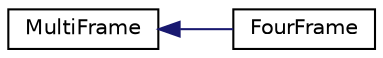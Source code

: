 digraph "Иерархия классов. Графический вид."
{
  edge [fontname="Helvetica",fontsize="10",labelfontname="Helvetica",labelfontsize="10"];
  node [fontname="Helvetica",fontsize="10",shape=record];
  rankdir="LR";
  Node0 [label="MultiFrame",height=0.2,width=0.4,color="black", fillcolor="white", style="filled",URL="$class_multi_frame.html",tooltip="Класс, представляющий собой многоугольную рамку "];
  Node0 -> Node1 [dir="back",color="midnightblue",fontsize="10",style="solid",fontname="Helvetica"];
  Node1 [label="FourFrame",height=0.2,width=0.4,color="black", fillcolor="white", style="filled",URL="$class_four_frame.html",tooltip="Класс, представляющий собой четырехугольную рамку "];
}
